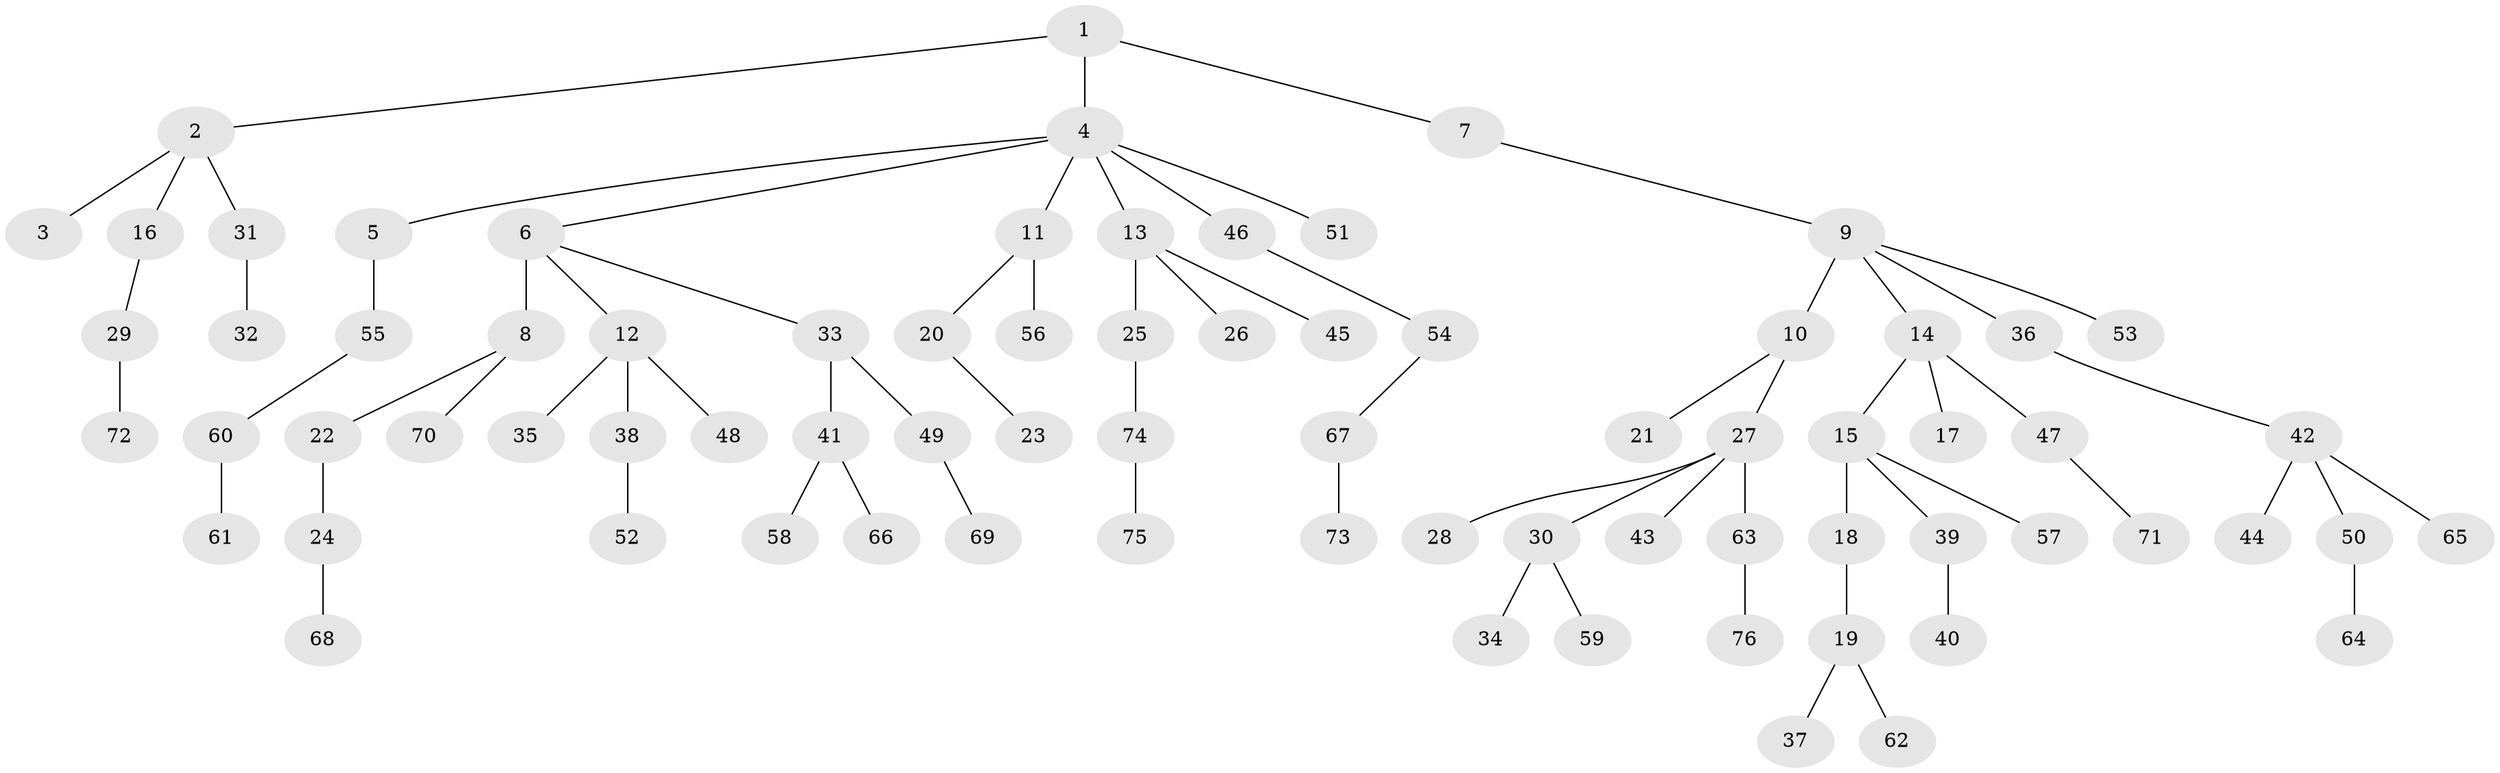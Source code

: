 // original degree distribution, {3: 0.14285714285714285, 4: 0.061224489795918366, 2: 0.2925170068027211, 8: 0.013605442176870748, 7: 0.006802721088435374, 5: 0.013605442176870748, 1: 0.46258503401360546, 6: 0.006802721088435374}
// Generated by graph-tools (version 1.1) at 2025/36/03/09/25 02:36:28]
// undirected, 76 vertices, 75 edges
graph export_dot {
graph [start="1"]
  node [color=gray90,style=filled];
  1;
  2;
  3;
  4;
  5;
  6;
  7;
  8;
  9;
  10;
  11;
  12;
  13;
  14;
  15;
  16;
  17;
  18;
  19;
  20;
  21;
  22;
  23;
  24;
  25;
  26;
  27;
  28;
  29;
  30;
  31;
  32;
  33;
  34;
  35;
  36;
  37;
  38;
  39;
  40;
  41;
  42;
  43;
  44;
  45;
  46;
  47;
  48;
  49;
  50;
  51;
  52;
  53;
  54;
  55;
  56;
  57;
  58;
  59;
  60;
  61;
  62;
  63;
  64;
  65;
  66;
  67;
  68;
  69;
  70;
  71;
  72;
  73;
  74;
  75;
  76;
  1 -- 2 [weight=1.0];
  1 -- 4 [weight=1.0];
  1 -- 7 [weight=1.0];
  2 -- 3 [weight=1.0];
  2 -- 16 [weight=1.0];
  2 -- 31 [weight=1.0];
  4 -- 5 [weight=1.0];
  4 -- 6 [weight=1.0];
  4 -- 11 [weight=1.0];
  4 -- 13 [weight=1.0];
  4 -- 46 [weight=1.0];
  4 -- 51 [weight=1.0];
  5 -- 55 [weight=1.0];
  6 -- 8 [weight=4.0];
  6 -- 12 [weight=1.0];
  6 -- 33 [weight=1.0];
  7 -- 9 [weight=1.0];
  8 -- 22 [weight=1.0];
  8 -- 70 [weight=1.0];
  9 -- 10 [weight=2.0];
  9 -- 14 [weight=1.0];
  9 -- 36 [weight=1.0];
  9 -- 53 [weight=1.0];
  10 -- 21 [weight=1.0];
  10 -- 27 [weight=1.0];
  11 -- 20 [weight=1.0];
  11 -- 56 [weight=1.0];
  12 -- 35 [weight=1.0];
  12 -- 38 [weight=1.0];
  12 -- 48 [weight=1.0];
  13 -- 25 [weight=1.0];
  13 -- 26 [weight=1.0];
  13 -- 45 [weight=1.0];
  14 -- 15 [weight=1.0];
  14 -- 17 [weight=1.0];
  14 -- 47 [weight=2.0];
  15 -- 18 [weight=1.0];
  15 -- 39 [weight=1.0];
  15 -- 57 [weight=1.0];
  16 -- 29 [weight=1.0];
  18 -- 19 [weight=1.0];
  19 -- 37 [weight=1.0];
  19 -- 62 [weight=1.0];
  20 -- 23 [weight=2.0];
  22 -- 24 [weight=1.0];
  24 -- 68 [weight=1.0];
  25 -- 74 [weight=1.0];
  27 -- 28 [weight=1.0];
  27 -- 30 [weight=1.0];
  27 -- 43 [weight=1.0];
  27 -- 63 [weight=1.0];
  29 -- 72 [weight=2.0];
  30 -- 34 [weight=1.0];
  30 -- 59 [weight=1.0];
  31 -- 32 [weight=1.0];
  33 -- 41 [weight=1.0];
  33 -- 49 [weight=1.0];
  36 -- 42 [weight=1.0];
  38 -- 52 [weight=1.0];
  39 -- 40 [weight=2.0];
  41 -- 58 [weight=2.0];
  41 -- 66 [weight=1.0];
  42 -- 44 [weight=1.0];
  42 -- 50 [weight=1.0];
  42 -- 65 [weight=1.0];
  46 -- 54 [weight=1.0];
  47 -- 71 [weight=1.0];
  49 -- 69 [weight=1.0];
  50 -- 64 [weight=1.0];
  54 -- 67 [weight=1.0];
  55 -- 60 [weight=1.0];
  60 -- 61 [weight=2.0];
  63 -- 76 [weight=1.0];
  67 -- 73 [weight=3.0];
  74 -- 75 [weight=1.0];
}
